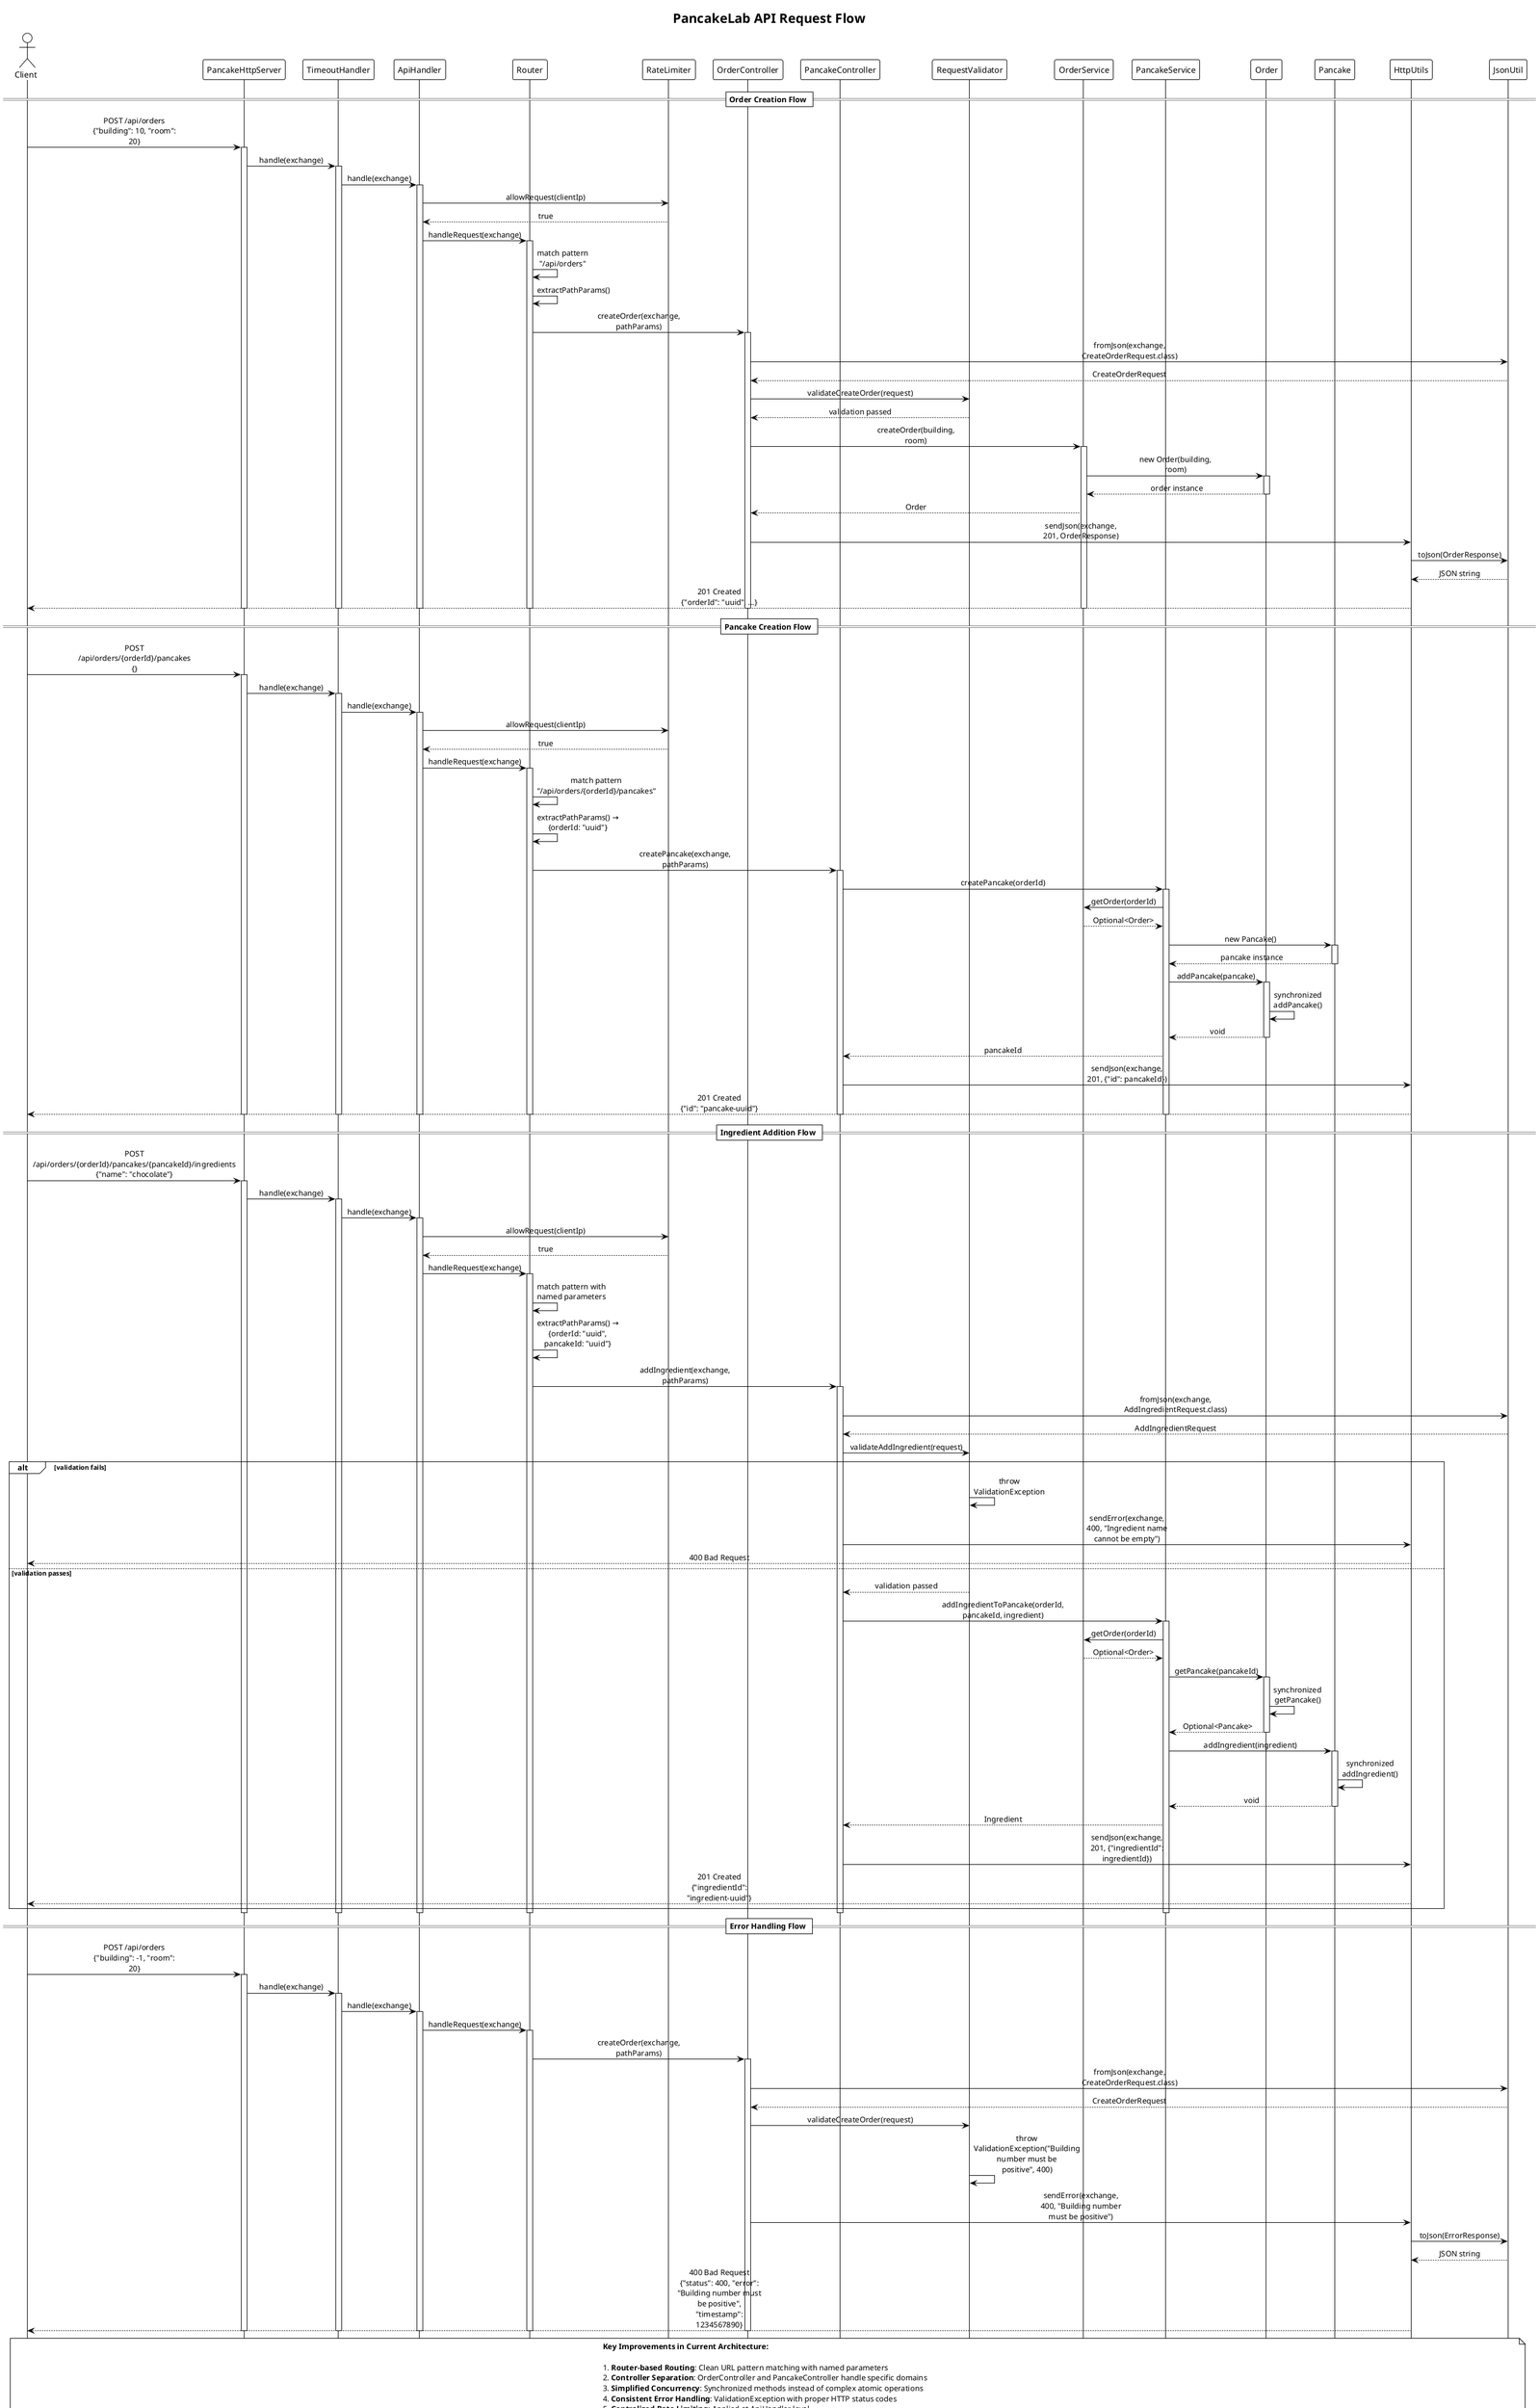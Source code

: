 @startuml PancakeLab API Sequence Diagram

!theme plain
skinparam sequenceMessageAlign center
skinparam maxMessageSize 150

title PancakeLab API Request Flow

actor Client
participant "PancakeHttpServer" as Server
participant "TimeoutHandler" as Timeout
participant "ApiHandler" as API
participant "Router" as Router
participant "RateLimiter" as RateLimit
participant "OrderController" as OrderCtrl
participant "PancakeController" as PancakeCtrl
participant "RequestValidator" as Validator
participant "OrderService" as OrderSvc
participant "PancakeService" as PancakeSvc
participant "Order" as Order
participant "Pancake" as Pancake
participant "HttpUtils" as Utils
participant "JsonUtil" as JSON

== Order Creation Flow ==
Client -> Server: POST /api/orders\n{"building": 10, "room": 20}
activate Server

Server -> Timeout: handle(exchange)
activate Timeout

Timeout -> API: handle(exchange)
activate API

API -> RateLimit: allowRequest(clientIp)
RateLimit --> API: true

API -> Router: handleRequest(exchange)
activate Router

Router -> Router: match pattern "/api/orders"
Router -> Router: extractPathParams()
Router -> OrderCtrl: createOrder(exchange, pathParams)
activate OrderCtrl

OrderCtrl -> JSON: fromJson(exchange, CreateOrderRequest.class)
JSON --> OrderCtrl: CreateOrderRequest

OrderCtrl -> Validator: validateCreateOrder(request)
Validator --> OrderCtrl: validation passed

OrderCtrl -> OrderSvc: createOrder(building, room)
activate OrderSvc

OrderSvc -> Order: new Order(building, room)
activate Order
Order --> OrderSvc: order instance
deactivate Order

OrderSvc --> OrderCtrl: Order

OrderCtrl -> Utils: sendJson(exchange, 201, OrderResponse)
Utils -> JSON: toJson(OrderResponse)
JSON --> Utils: JSON string
Utils --> Client: 201 Created\n{"orderId": "uuid", ...}

deactivate OrderCtrl
deactivate OrderSvc
deactivate Router
deactivate API
deactivate Timeout
deactivate Server

== Pancake Creation Flow ==
Client -> Server: POST /api/orders/{orderId}/pancakes\n{}
activate Server

Server -> Timeout: handle(exchange)
activate Timeout

Timeout -> API: handle(exchange)
activate API

API -> RateLimit: allowRequest(clientIp)
RateLimit --> API: true

API -> Router: handleRequest(exchange)
activate Router

Router -> Router: match pattern "/api/orders/{orderId}/pancakes"
Router -> Router: extractPathParams() → {orderId: "uuid"}
Router -> PancakeCtrl: createPancake(exchange, pathParams)
activate PancakeCtrl

PancakeCtrl -> PancakeSvc: createPancake(orderId)
activate PancakeSvc

PancakeSvc -> OrderSvc: getOrder(orderId)
OrderSvc --> PancakeSvc: Optional<Order>

PancakeSvc -> Pancake: new Pancake()
activate Pancake
Pancake --> PancakeSvc: pancake instance
deactivate Pancake

PancakeSvc -> Order: addPancake(pancake)
activate Order
Order -> Order: synchronized addPancake()
Order --> PancakeSvc: void
deactivate Order

PancakeSvc --> PancakeCtrl: pancakeId

PancakeCtrl -> Utils: sendJson(exchange, 201, {"id": pancakeId})
Utils --> Client: 201 Created\n{"id": "pancake-uuid"}

deactivate PancakeCtrl
deactivate PancakeSvc
deactivate Router
deactivate API
deactivate Timeout
deactivate Server

== Ingredient Addition Flow ==
Client -> Server: POST /api/orders/{orderId}/pancakes/{pancakeId}/ingredients\n{"name": "chocolate"}
activate Server

Server -> Timeout: handle(exchange)
activate Timeout

Timeout -> API: handle(exchange)
activate API

API -> RateLimit: allowRequest(clientIp)
RateLimit --> API: true

API -> Router: handleRequest(exchange)
activate Router

Router -> Router: match pattern with named parameters
Router -> Router: extractPathParams() → {orderId: "uuid", pancakeId: "uuid"}
Router -> PancakeCtrl: addIngredient(exchange, pathParams)
activate PancakeCtrl

PancakeCtrl -> JSON: fromJson(exchange, AddIngredientRequest.class)
JSON --> PancakeCtrl: AddIngredientRequest

PancakeCtrl -> Validator: validateAddIngredient(request)
alt validation fails
    Validator -> Validator: throw ValidationException
    PancakeCtrl -> Utils: sendError(exchange, 400, "Ingredient name cannot be empty")
    Utils --> Client: 400 Bad Request
else validation passes
    Validator --> PancakeCtrl: validation passed

    PancakeCtrl -> PancakeSvc: addIngredientToPancake(orderId, pancakeId, ingredient)
    activate PancakeSvc

    PancakeSvc -> OrderSvc: getOrder(orderId)
    OrderSvc --> PancakeSvc: Optional<Order>

    PancakeSvc -> Order: getPancake(pancakeId)
    activate Order
    Order -> Order: synchronized getPancake()
    Order --> PancakeSvc: Optional<Pancake>
    deactivate Order

    PancakeSvc -> Pancake: addIngredient(ingredient)
    activate Pancake
    Pancake -> Pancake: synchronized addIngredient()
    Pancake --> PancakeSvc: void
    deactivate Pancake

    PancakeSvc --> PancakeCtrl: Ingredient

    PancakeCtrl -> Utils: sendJson(exchange, 201, {"ingredientId": ingredientId})
    Utils --> Client: 201 Created\n{"ingredientId": "ingredient-uuid"}
end

deactivate PancakeCtrl
deactivate PancakeSvc
deactivate Router
deactivate API
deactivate Timeout
deactivate Server

== Error Handling Flow ==
Client -> Server: POST /api/orders\n{"building": -1, "room": 20}
activate Server

Server -> Timeout: handle(exchange)
activate Timeout

Timeout -> API: handle(exchange)
activate API

API -> Router: handleRequest(exchange)
activate Router

Router -> OrderCtrl: createOrder(exchange, pathParams)
activate OrderCtrl

OrderCtrl -> JSON: fromJson(exchange, CreateOrderRequest.class)
JSON --> OrderCtrl: CreateOrderRequest

OrderCtrl -> Validator: validateCreateOrder(request)
Validator -> Validator: throw ValidationException("Building number must be positive", 400)

OrderCtrl -> Utils: sendError(exchange, 400, "Building number must be positive")
Utils -> JSON: toJson(ErrorResponse)
JSON --> Utils: JSON string
Utils --> Client: 400 Bad Request\n{"status": 400, "error": "Building number must be positive", "timestamp": 1234567890}

deactivate OrderCtrl
deactivate Router
deactivate API
deactivate Timeout
deactivate Server

note over Client, JSON
  **Key Improvements in Current Architecture:**

  1. **Router-based Routing**: Clean URL pattern matching with named parameters
  2. **Controller Separation**: OrderController and PancakeController handle specific domains
  3. **Simplified Concurrency**: Synchronized methods instead of complex atomic operations
  4. **Consistent Error Handling**: ValidationException with proper HTTP status codes
  5. **Centralized Rate Limiting**: Applied at ApiHandler level
  6. **Timeout Protection**: TimeoutHandler wraps all requests
end note

@enduml
